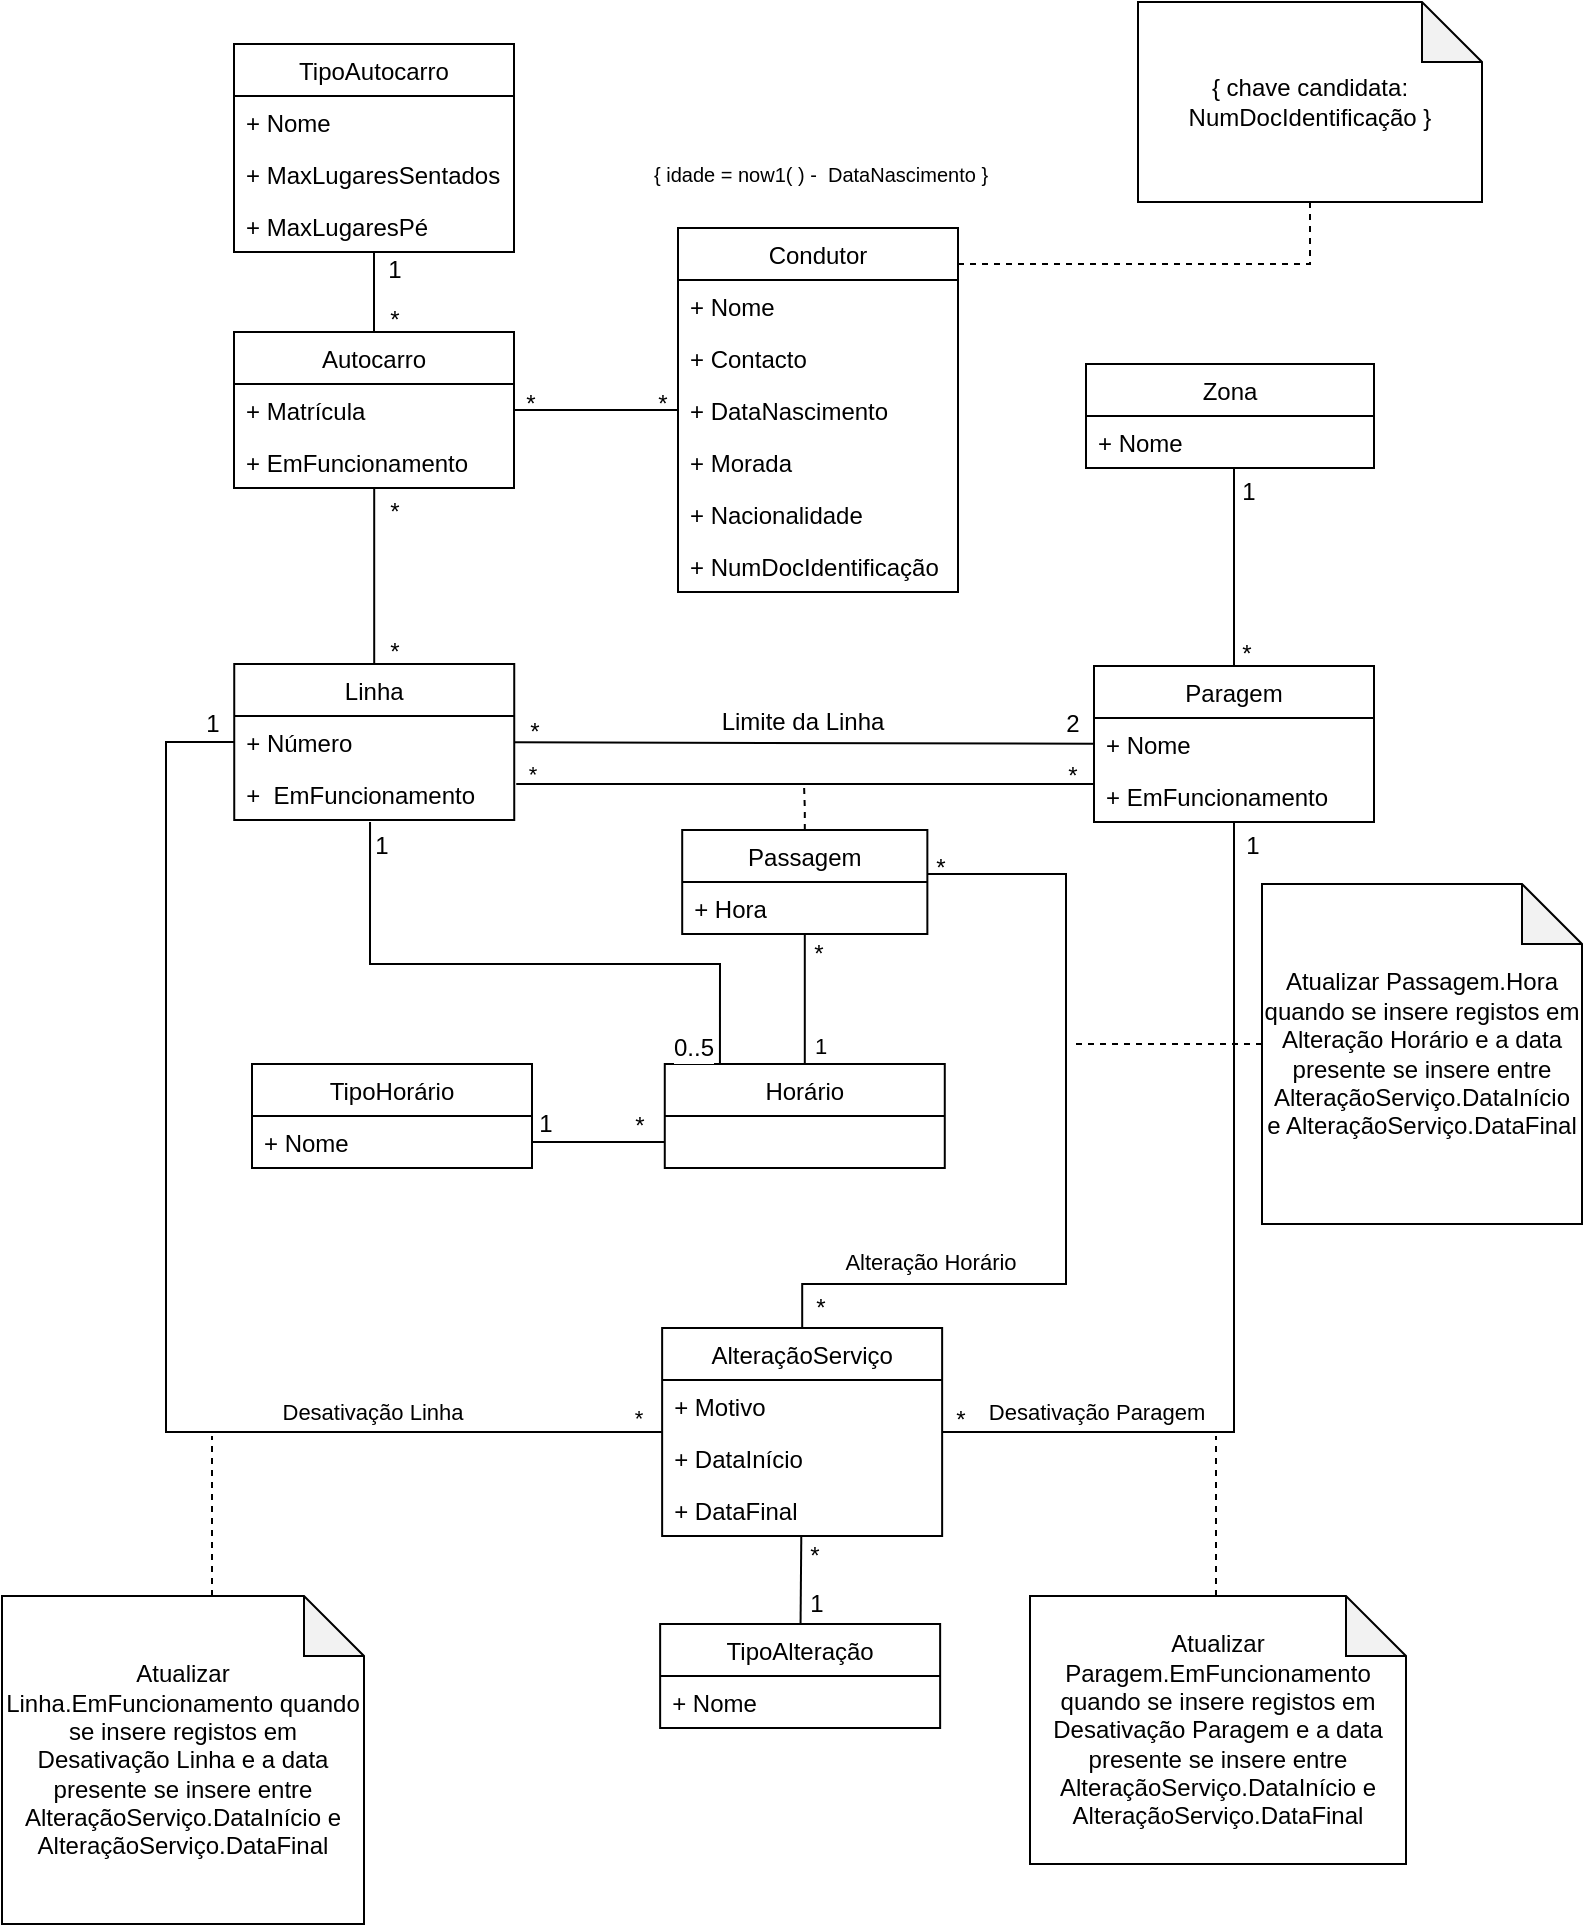 <mxfile version="15.9.4" type="device"><diagram id="NrrWIW0W9ezX7kFCwR0J" name="Page-1"><mxGraphModel dx="1422" dy="794" grid="1" gridSize="10" guides="1" tooltips="1" connect="1" arrows="1" fold="1" page="1" pageScale="1" pageWidth="827" pageHeight="1169" math="0" shadow="0"><root><mxCell id="0"/><mxCell id="1" parent="0"/><mxCell id="xSqrVQJGHvInz2xD6_fo-77" value="Paragem" style="swimlane;fontStyle=0;childLayout=stackLayout;horizontal=1;startSize=26;fillColor=none;horizontalStack=0;resizeParent=1;resizeParentMax=0;resizeLast=0;collapsible=1;marginBottom=0;" parent="1" vertex="1"><mxGeometry x="576" y="381" width="140" height="78" as="geometry"><mxRectangle x="50" y="70" width="80" height="26" as="alternateBounds"/></mxGeometry></mxCell><mxCell id="xSqrVQJGHvInz2xD6_fo-78" value="+ Nome" style="text;strokeColor=none;fillColor=none;align=left;verticalAlign=top;spacingLeft=4;spacingRight=4;overflow=hidden;rotatable=0;points=[[0,0.5],[1,0.5]];portConstraint=eastwest;" parent="xSqrVQJGHvInz2xD6_fo-77" vertex="1"><mxGeometry y="26" width="140" height="26" as="geometry"/></mxCell><mxCell id="xSqrVQJGHvInz2xD6_fo-79" value="+ EmFuncionamento" style="text;strokeColor=none;fillColor=none;align=left;verticalAlign=top;spacingLeft=4;spacingRight=4;overflow=hidden;rotatable=0;points=[[0,0.5],[1,0.5]];portConstraint=eastwest;" parent="xSqrVQJGHvInz2xD6_fo-77" vertex="1"><mxGeometry y="52" width="140" height="26" as="geometry"/></mxCell><mxCell id="xSqrVQJGHvInz2xD6_fo-80" value="Autocarro" style="swimlane;fontStyle=0;childLayout=stackLayout;horizontal=1;startSize=26;fillColor=none;horizontalStack=0;resizeParent=1;resizeParentMax=0;resizeLast=0;collapsible=1;marginBottom=0;" parent="1" vertex="1"><mxGeometry x="146" y="214" width="140" height="78" as="geometry"/></mxCell><mxCell id="xSqrVQJGHvInz2xD6_fo-81" value="+ Matrícula" style="text;strokeColor=none;fillColor=none;align=left;verticalAlign=top;spacingLeft=4;spacingRight=4;overflow=hidden;rotatable=0;points=[[0,0.5],[1,0.5]];portConstraint=eastwest;" parent="xSqrVQJGHvInz2xD6_fo-80" vertex="1"><mxGeometry y="26" width="140" height="26" as="geometry"/></mxCell><mxCell id="xSqrVQJGHvInz2xD6_fo-82" value="+ EmFuncionamento" style="text;strokeColor=none;fillColor=none;align=left;verticalAlign=top;spacingLeft=4;spacingRight=4;overflow=hidden;rotatable=0;points=[[0,0.5],[1,0.5]];portConstraint=eastwest;" parent="xSqrVQJGHvInz2xD6_fo-80" vertex="1"><mxGeometry y="52" width="140" height="26" as="geometry"/></mxCell><mxCell id="xSqrVQJGHvInz2xD6_fo-83" value="Linha" style="swimlane;fontStyle=0;childLayout=stackLayout;horizontal=1;startSize=26;fillColor=none;horizontalStack=0;resizeParent=1;resizeParentMax=0;resizeLast=0;collapsible=1;marginBottom=0;" parent="1" vertex="1"><mxGeometry x="146.12" y="380" width="140" height="78" as="geometry"/></mxCell><mxCell id="xSqrVQJGHvInz2xD6_fo-84" value="+ Número" style="text;strokeColor=none;fillColor=none;align=left;verticalAlign=top;spacingLeft=4;spacingRight=4;overflow=hidden;rotatable=0;points=[[0,0.5],[1,0.5]];portConstraint=eastwest;" parent="xSqrVQJGHvInz2xD6_fo-83" vertex="1"><mxGeometry y="26" width="140" height="26" as="geometry"/></mxCell><mxCell id="xSqrVQJGHvInz2xD6_fo-85" value="+  EmFuncionamento" style="text;strokeColor=none;fillColor=none;align=left;verticalAlign=top;spacingLeft=4;spacingRight=4;overflow=hidden;rotatable=0;points=[[0,0.5],[1,0.5]];portConstraint=eastwest;" parent="xSqrVQJGHvInz2xD6_fo-83" vertex="1"><mxGeometry y="52" width="140" height="26" as="geometry"/></mxCell><mxCell id="xSqrVQJGHvInz2xD6_fo-86" value="Horário" style="swimlane;fontStyle=0;childLayout=stackLayout;horizontal=1;startSize=26;fillColor=none;horizontalStack=0;resizeParent=1;resizeParentMax=0;resizeLast=0;collapsible=1;marginBottom=0;" parent="1" vertex="1"><mxGeometry x="361.39" y="580" width="140" height="52" as="geometry"/></mxCell><mxCell id="xSqrVQJGHvInz2xD6_fo-87" value="Condutor" style="swimlane;fontStyle=0;childLayout=stackLayout;horizontal=1;startSize=26;fillColor=none;horizontalStack=0;resizeParent=1;resizeParentMax=0;resizeLast=0;collapsible=1;marginBottom=0;" parent="1" vertex="1"><mxGeometry x="368" y="162" width="140" height="182" as="geometry"/></mxCell><mxCell id="xSqrVQJGHvInz2xD6_fo-88" value="+ Nome" style="text;strokeColor=none;fillColor=none;align=left;verticalAlign=top;spacingLeft=4;spacingRight=4;overflow=hidden;rotatable=0;points=[[0,0.5],[1,0.5]];portConstraint=eastwest;" parent="xSqrVQJGHvInz2xD6_fo-87" vertex="1"><mxGeometry y="26" width="140" height="26" as="geometry"/></mxCell><mxCell id="xSqrVQJGHvInz2xD6_fo-89" value="+ Contacto" style="text;strokeColor=none;fillColor=none;align=left;verticalAlign=top;spacingLeft=4;spacingRight=4;overflow=hidden;rotatable=0;points=[[0,0.5],[1,0.5]];portConstraint=eastwest;" parent="xSqrVQJGHvInz2xD6_fo-87" vertex="1"><mxGeometry y="52" width="140" height="26" as="geometry"/></mxCell><mxCell id="xSqrVQJGHvInz2xD6_fo-90" value="+ DataNascimento" style="text;strokeColor=none;fillColor=none;align=left;verticalAlign=top;spacingLeft=4;spacingRight=4;overflow=hidden;rotatable=0;points=[[0,0.5],[1,0.5]];portConstraint=eastwest;" parent="xSqrVQJGHvInz2xD6_fo-87" vertex="1"><mxGeometry y="78" width="140" height="26" as="geometry"/></mxCell><mxCell id="xSqrVQJGHvInz2xD6_fo-92" value="+ Morada" style="text;strokeColor=none;fillColor=none;align=left;verticalAlign=top;spacingLeft=4;spacingRight=4;overflow=hidden;rotatable=0;points=[[0,0.5],[1,0.5]];portConstraint=eastwest;" parent="xSqrVQJGHvInz2xD6_fo-87" vertex="1"><mxGeometry y="104" width="140" height="26" as="geometry"/></mxCell><mxCell id="xSqrVQJGHvInz2xD6_fo-93" value="+ Nacionalidade" style="text;strokeColor=none;fillColor=none;align=left;verticalAlign=top;spacingLeft=4;spacingRight=4;overflow=hidden;rotatable=0;points=[[0,0.5],[1,0.5]];portConstraint=eastwest;" parent="xSqrVQJGHvInz2xD6_fo-87" vertex="1"><mxGeometry y="130" width="140" height="26" as="geometry"/></mxCell><mxCell id="xSqrVQJGHvInz2xD6_fo-94" value="+ NumDocIdentificação" style="text;strokeColor=none;fillColor=none;align=left;verticalAlign=top;spacingLeft=4;spacingRight=4;overflow=hidden;rotatable=0;points=[[0,0.5],[1,0.5]];portConstraint=eastwest;" parent="xSqrVQJGHvInz2xD6_fo-87" vertex="1"><mxGeometry y="156" width="140" height="26" as="geometry"/></mxCell><mxCell id="xSqrVQJGHvInz2xD6_fo-95" value="Zona" style="swimlane;fontStyle=0;childLayout=stackLayout;horizontal=1;startSize=26;fillColor=none;horizontalStack=0;resizeParent=1;resizeParentMax=0;resizeLast=0;collapsible=1;marginBottom=0;" parent="1" vertex="1"><mxGeometry x="572" y="230" width="144" height="52" as="geometry"/></mxCell><mxCell id="xSqrVQJGHvInz2xD6_fo-96" value="+ Nome" style="text;strokeColor=none;fillColor=none;align=left;verticalAlign=top;spacingLeft=4;spacingRight=4;overflow=hidden;rotatable=0;points=[[0,0.5],[1,0.5]];portConstraint=eastwest;" parent="xSqrVQJGHvInz2xD6_fo-95" vertex="1"><mxGeometry y="26" width="144" height="26" as="geometry"/></mxCell><mxCell id="xSqrVQJGHvInz2xD6_fo-97" value="AlteraçãoServiço" style="swimlane;fontStyle=0;childLayout=stackLayout;horizontal=1;startSize=26;fillColor=none;horizontalStack=0;resizeParent=1;resizeParentMax=0;resizeLast=0;collapsible=1;marginBottom=0;" parent="1" vertex="1"><mxGeometry x="360.07" y="712.0" width="140" height="104" as="geometry"/></mxCell><mxCell id="xSqrVQJGHvInz2xD6_fo-98" value="+ Motivo" style="text;strokeColor=none;fillColor=none;align=left;verticalAlign=top;spacingLeft=4;spacingRight=4;overflow=hidden;rotatable=0;points=[[0,0.5],[1,0.5]];portConstraint=eastwest;" parent="xSqrVQJGHvInz2xD6_fo-97" vertex="1"><mxGeometry y="26" width="140" height="26" as="geometry"/></mxCell><mxCell id="xSqrVQJGHvInz2xD6_fo-99" value="+ DataInício" style="text;strokeColor=none;fillColor=none;align=left;verticalAlign=top;spacingLeft=4;spacingRight=4;overflow=hidden;rotatable=0;points=[[0,0.5],[1,0.5]];portConstraint=eastwest;" parent="xSqrVQJGHvInz2xD6_fo-97" vertex="1"><mxGeometry y="52" width="140" height="26" as="geometry"/></mxCell><mxCell id="xSqrVQJGHvInz2xD6_fo-100" value="+ DataFinal" style="text;strokeColor=none;fillColor=none;align=left;verticalAlign=top;spacingLeft=4;spacingRight=4;overflow=hidden;rotatable=0;points=[[0,0.5],[1,0.5]];portConstraint=eastwest;" parent="xSqrVQJGHvInz2xD6_fo-97" vertex="1"><mxGeometry y="78" width="140" height="26" as="geometry"/></mxCell><mxCell id="xSqrVQJGHvInz2xD6_fo-101" value="Passagem" style="swimlane;fontStyle=0;childLayout=stackLayout;horizontal=1;startSize=26;fillColor=none;horizontalStack=0;resizeParent=1;resizeParentMax=0;resizeLast=0;collapsible=1;marginBottom=0;" parent="1" vertex="1"><mxGeometry x="370.1" y="463" width="122.58" height="52" as="geometry"/></mxCell><mxCell id="xSqrVQJGHvInz2xD6_fo-102" value="+ Hora" style="text;strokeColor=none;fillColor=none;align=left;verticalAlign=top;spacingLeft=4;spacingRight=4;overflow=hidden;rotatable=0;points=[[0,0.5],[1,0.5]];portConstraint=eastwest;" parent="xSqrVQJGHvInz2xD6_fo-101" vertex="1"><mxGeometry y="26" width="122.58" height="26" as="geometry"/></mxCell><mxCell id="xSqrVQJGHvInz2xD6_fo-103" value="1" style="edgeLabel;html=1;align=center;verticalAlign=middle;resizable=0;points=[];labelBackgroundColor=none;" parent="1" vertex="1" connectable="0"><mxGeometry x="326" y="590.997" as="geometry"><mxPoint x="113" y="-20" as="offset"/></mxGeometry></mxCell><mxCell id="xSqrVQJGHvInz2xD6_fo-104" value="&lt;p style=&quot;font-size: 10px&quot;&gt;&lt;font face=&quot;Helvetica&quot; style=&quot;font-size: 10px&quot;&gt;{ idade =&lt;/font&gt;&lt;span style=&quot;font-family: &amp;#34;helvetica&amp;#34;&quot;&gt;&amp;nbsp;now1( ) -&amp;nbsp; DataNascimento }&lt;/span&gt;&lt;/p&gt;" style="text;html=1;align=center;verticalAlign=middle;resizable=0;points=[];autosize=1;strokeColor=none;fillColor=none;sketch=1;hachureGap=4;fontFamily=Architects Daughter;fontSource=https%3A%2F%2Ffonts.googleapis.com%2Fcss%3Ffamily%3DArchitects%2BDaughter;fontSize=20;" parent="1" vertex="1"><mxGeometry x="349" y="110" width="180" height="50" as="geometry"/></mxCell><mxCell id="xSqrVQJGHvInz2xD6_fo-105" value="*" style="text;html=1;align=center;verticalAlign=middle;resizable=0;points=[];autosize=1;strokeColor=none;fillColor=none;" parent="1" vertex="1"><mxGeometry x="286" y="404" width="20" height="20" as="geometry"/></mxCell><mxCell id="xSqrVQJGHvInz2xD6_fo-106" value="2" style="text;html=1;align=center;verticalAlign=middle;resizable=0;points=[];autosize=1;strokeColor=none;fillColor=none;" parent="1" vertex="1"><mxGeometry x="555" y="400" width="20" height="20" as="geometry"/></mxCell><mxCell id="xSqrVQJGHvInz2xD6_fo-107" value="Limite da Linha" style="text;html=1;align=center;verticalAlign=middle;resizable=0;points=[];autosize=1;strokeColor=none;fillColor=none;" parent="1" vertex="1"><mxGeometry x="380.07" y="399" width="100" height="20" as="geometry"/></mxCell><mxCell id="xSqrVQJGHvInz2xD6_fo-108" value="*" style="edgeLabel;html=1;align=center;verticalAlign=middle;resizable=0;points=[];labelBackgroundColor=none;" parent="1" vertex="1" connectable="0"><mxGeometry x="295.005" y="435" as="geometry"/></mxCell><mxCell id="xSqrVQJGHvInz2xD6_fo-111" value="*" style="text;html=1;align=center;verticalAlign=middle;resizable=0;points=[];autosize=1;strokeColor=none;fillColor=none;" parent="1" vertex="1"><mxGeometry x="428" y="515" width="20" height="20" as="geometry"/></mxCell><mxCell id="xSqrVQJGHvInz2xD6_fo-112" value="TipoAlteração" style="swimlane;fontStyle=0;childLayout=stackLayout;horizontal=1;startSize=26;fillColor=none;horizontalStack=0;resizeParent=1;resizeParentMax=0;resizeLast=0;collapsible=1;marginBottom=0;labelBackgroundColor=none;" parent="1" vertex="1"><mxGeometry x="359.07" y="860" width="140" height="52" as="geometry"/></mxCell><mxCell id="xSqrVQJGHvInz2xD6_fo-113" value="+ Nome" style="text;strokeColor=none;fillColor=none;align=left;verticalAlign=top;spacingLeft=4;spacingRight=4;overflow=hidden;rotatable=0;points=[[0,0.5],[1,0.5]];portConstraint=eastwest;labelBackgroundColor=none;" parent="xSqrVQJGHvInz2xD6_fo-112" vertex="1"><mxGeometry y="26" width="140" height="26" as="geometry"/></mxCell><mxCell id="xSqrVQJGHvInz2xD6_fo-115" value="" style="endArrow=none;html=1;rounded=0;" parent="1" source="xSqrVQJGHvInz2xD6_fo-112" target="xSqrVQJGHvInz2xD6_fo-97" edge="1"><mxGeometry width="50" height="50" relative="1" as="geometry"><mxPoint x="622" y="600" as="sourcePoint"/><mxPoint x="672" y="550" as="targetPoint"/></mxGeometry></mxCell><mxCell id="xSqrVQJGHvInz2xD6_fo-116" value="1" style="text;html=1;align=center;verticalAlign=middle;resizable=0;points=[];autosize=1;strokeColor=none;fillColor=none;" parent="1" vertex="1"><mxGeometry x="427" y="840" width="20" height="20" as="geometry"/></mxCell><mxCell id="xSqrVQJGHvInz2xD6_fo-117" value="*" style="text;html=1;align=center;verticalAlign=middle;resizable=0;points=[];autosize=1;strokeColor=none;fillColor=none;" parent="1" vertex="1"><mxGeometry x="426" y="815.5" width="20" height="20" as="geometry"/></mxCell><mxCell id="xSqrVQJGHvInz2xD6_fo-120" value="" style="endArrow=none;html=1;rounded=0;" parent="1" edge="1"><mxGeometry width="50" height="50" relative="1" as="geometry"><mxPoint x="287.12" y="440" as="sourcePoint"/><mxPoint x="576" y="440" as="targetPoint"/></mxGeometry></mxCell><mxCell id="xSqrVQJGHvInz2xD6_fo-121" value="*" style="text;html=1;align=center;verticalAlign=middle;resizable=0;points=[];autosize=1;strokeColor=none;fillColor=none;" parent="1" vertex="1"><mxGeometry x="555" y="426" width="20" height="20" as="geometry"/></mxCell><mxCell id="xSqrVQJGHvInz2xD6_fo-122" value="" style="endArrow=none;html=1;rounded=0;" parent="1" source="xSqrVQJGHvInz2xD6_fo-83" target="xSqrVQJGHvInz2xD6_fo-77" edge="1"><mxGeometry width="50" height="50" relative="1" as="geometry"><mxPoint x="482" y="450" as="sourcePoint"/><mxPoint x="532" y="400" as="targetPoint"/></mxGeometry></mxCell><mxCell id="xSqrVQJGHvInz2xD6_fo-123" value="*" style="text;html=1;align=center;verticalAlign=middle;resizable=0;points=[];autosize=1;strokeColor=none;fillColor=none;" parent="1" vertex="1"><mxGeometry x="350" y="240" width="20" height="20" as="geometry"/></mxCell><mxCell id="xSqrVQJGHvInz2xD6_fo-124" value="" style="endArrow=none;html=1;rounded=0;edgeStyle=orthogonalEdgeStyle;" parent="1" source="xSqrVQJGHvInz2xD6_fo-83" target="xSqrVQJGHvInz2xD6_fo-80" edge="1"><mxGeometry width="50" height="50" relative="1" as="geometry"><mxPoint x="502" y="350" as="sourcePoint"/><mxPoint x="552" y="300" as="targetPoint"/><Array as="points"><mxPoint x="217" y="325"/></Array></mxGeometry></mxCell><mxCell id="xSqrVQJGHvInz2xD6_fo-125" value="*" style="text;html=1;align=center;verticalAlign=middle;resizable=0;points=[];autosize=1;strokeColor=none;fillColor=none;" parent="1" vertex="1"><mxGeometry x="216" y="294" width="20" height="20" as="geometry"/></mxCell><mxCell id="xSqrVQJGHvInz2xD6_fo-126" value="" style="endArrow=none;html=1;rounded=0;" parent="1" source="xSqrVQJGHvInz2xD6_fo-87" target="xSqrVQJGHvInz2xD6_fo-80" edge="1"><mxGeometry width="50" height="50" relative="1" as="geometry"><mxPoint x="502" y="520" as="sourcePoint"/><mxPoint x="552" y="470" as="targetPoint"/></mxGeometry></mxCell><mxCell id="xSqrVQJGHvInz2xD6_fo-127" value="*" style="text;html=1;align=center;verticalAlign=middle;resizable=0;points=[];autosize=1;strokeColor=none;fillColor=none;" parent="1" vertex="1"><mxGeometry x="216" y="364" width="20" height="20" as="geometry"/></mxCell><mxCell id="xSqrVQJGHvInz2xD6_fo-128" value="*" style="text;html=1;align=center;verticalAlign=middle;resizable=0;points=[];autosize=1;strokeColor=none;fillColor=none;" parent="1" vertex="1"><mxGeometry x="216" y="198" width="20" height="20" as="geometry"/></mxCell><mxCell id="xSqrVQJGHvInz2xD6_fo-129" value="" style="endArrow=none;html=1;rounded=0;edgeStyle=orthogonalEdgeStyle;" parent="1" source="xSqrVQJGHvInz2xD6_fo-86" target="xSqrVQJGHvInz2xD6_fo-101" edge="1"><mxGeometry width="50" height="50" relative="1" as="geometry"><mxPoint x="502" y="520" as="sourcePoint"/><mxPoint x="552" y="470" as="targetPoint"/></mxGeometry></mxCell><mxCell id="xSqrVQJGHvInz2xD6_fo-130" value="" style="endArrow=none;html=1;rounded=0;edgeStyle=orthogonalEdgeStyle;" parent="1" source="xSqrVQJGHvInz2xD6_fo-97" target="xSqrVQJGHvInz2xD6_fo-77" edge="1"><mxGeometry width="50" height="50" relative="1" as="geometry"><mxPoint x="500.07" y="764" as="sourcePoint"/><mxPoint x="650.0" y="459.0" as="targetPoint"/><Array as="points"><mxPoint x="646" y="764"/></Array></mxGeometry></mxCell><mxCell id="xSqrVQJGHvInz2xD6_fo-131" value="Desativação Paragem" style="edgeLabel;html=1;align=center;verticalAlign=middle;resizable=0;points=[];labelBackgroundColor=none;" parent="xSqrVQJGHvInz2xD6_fo-130" vertex="1" connectable="0"><mxGeometry x="-0.636" y="-1" relative="1" as="geometry"><mxPoint x="-5" y="-11" as="offset"/></mxGeometry></mxCell><mxCell id="xSqrVQJGHvInz2xD6_fo-132" value="*" style="text;html=1;align=center;verticalAlign=middle;resizable=0;points=[];autosize=1;strokeColor=none;fillColor=none;" parent="1" vertex="1"><mxGeometry x="499.07" y="748" width="20" height="20" as="geometry"/></mxCell><mxCell id="xSqrVQJGHvInz2xD6_fo-133" value="1" style="text;html=1;align=center;verticalAlign=middle;resizable=0;points=[];autosize=1;strokeColor=none;fillColor=none;" parent="1" vertex="1"><mxGeometry x="645" y="461" width="20" height="20" as="geometry"/></mxCell><mxCell id="xSqrVQJGHvInz2xD6_fo-134" value="" style="endArrow=none;html=1;rounded=0;edgeStyle=orthogonalEdgeStyle;" parent="1" source="xSqrVQJGHvInz2xD6_fo-97" target="xSqrVQJGHvInz2xD6_fo-83" edge="1"><mxGeometry width="50" height="50" relative="1" as="geometry"><mxPoint x="472" y="640" as="sourcePoint"/><mxPoint x="522" y="590" as="targetPoint"/><Array as="points"><mxPoint x="112" y="764"/><mxPoint x="112" y="419"/></Array></mxGeometry></mxCell><mxCell id="xSqrVQJGHvInz2xD6_fo-135" value="*" style="edgeLabel;html=1;align=center;verticalAlign=middle;resizable=0;points=[];labelBackgroundColor=none;" parent="xSqrVQJGHvInz2xD6_fo-134" vertex="1" connectable="0"><mxGeometry x="-0.96" y="1" relative="1" as="geometry"><mxPoint y="-8" as="offset"/></mxGeometry></mxCell><mxCell id="xSqrVQJGHvInz2xD6_fo-136" value="Desativação Linha" style="edgeLabel;html=1;align=center;verticalAlign=middle;resizable=0;points=[];labelBackgroundColor=none;" parent="xSqrVQJGHvInz2xD6_fo-134" vertex="1" connectable="0"><mxGeometry x="-0.564" y="1" relative="1" as="geometry"><mxPoint x="-9" y="-11" as="offset"/></mxGeometry></mxCell><mxCell id="xSqrVQJGHvInz2xD6_fo-137" value="1" style="text;html=1;align=center;verticalAlign=middle;resizable=0;points=[];autosize=1;strokeColor=none;fillColor=none;" parent="1" vertex="1"><mxGeometry x="125" y="400" width="20" height="20" as="geometry"/></mxCell><mxCell id="xSqrVQJGHvInz2xD6_fo-138" value="*" style="text;html=1;align=center;verticalAlign=middle;resizable=0;points=[];autosize=1;strokeColor=none;fillColor=none;" parent="1" vertex="1"><mxGeometry x="429" y="692" width="20" height="20" as="geometry"/></mxCell><mxCell id="xSqrVQJGHvInz2xD6_fo-139" value="" style="endArrow=none;html=1;rounded=0;edgeStyle=orthogonalEdgeStyle;" parent="1" source="xSqrVQJGHvInz2xD6_fo-97" target="xSqrVQJGHvInz2xD6_fo-101" edge="1"><mxGeometry width="50" height="50" relative="1" as="geometry"><mxPoint x="472" y="610" as="sourcePoint"/><mxPoint x="522" y="560" as="targetPoint"/><Array as="points"><mxPoint x="430" y="690"/><mxPoint x="562" y="690"/><mxPoint x="562" y="485"/></Array></mxGeometry></mxCell><mxCell id="xSqrVQJGHvInz2xD6_fo-140" value="Alteração Horário" style="edgeLabel;html=1;align=center;verticalAlign=middle;resizable=0;points=[];labelBackgroundColor=none;" parent="xSqrVQJGHvInz2xD6_fo-139" vertex="1" connectable="0"><mxGeometry x="-0.742" y="3" relative="1" as="geometry"><mxPoint x="31" y="-8" as="offset"/></mxGeometry></mxCell><mxCell id="xSqrVQJGHvInz2xD6_fo-141" value="*" style="text;html=1;align=center;verticalAlign=middle;resizable=0;points=[];autosize=1;strokeColor=none;fillColor=none;" parent="1" vertex="1"><mxGeometry x="489" y="472" width="20" height="20" as="geometry"/></mxCell><mxCell id="xSqrVQJGHvInz2xD6_fo-142" value="" style="endArrow=none;html=1;rounded=0;" parent="1" source="xSqrVQJGHvInz2xD6_fo-80" target="xSqrVQJGHvInz2xD6_fo-143" edge="1"><mxGeometry width="50" height="50" relative="1" as="geometry"><mxPoint x="551" y="360" as="sourcePoint"/><mxPoint x="827" y="179" as="targetPoint"/></mxGeometry></mxCell><mxCell id="xSqrVQJGHvInz2xD6_fo-143" value="TipoAutocarro" style="swimlane;fontStyle=0;childLayout=stackLayout;horizontal=1;startSize=26;fillColor=none;horizontalStack=0;resizeParent=1;resizeParentMax=0;resizeLast=0;collapsible=1;marginBottom=0;labelBackgroundColor=none;" parent="1" vertex="1"><mxGeometry x="146" y="70" width="140" height="104" as="geometry"/></mxCell><mxCell id="xSqrVQJGHvInz2xD6_fo-144" value="+ Nome " style="text;strokeColor=none;fillColor=none;align=left;verticalAlign=top;spacingLeft=4;spacingRight=4;overflow=hidden;rotatable=0;points=[[0,0.5],[1,0.5]];portConstraint=eastwest;labelBackgroundColor=none;" parent="xSqrVQJGHvInz2xD6_fo-143" vertex="1"><mxGeometry y="26" width="140" height="26" as="geometry"/></mxCell><mxCell id="xSqrVQJGHvInz2xD6_fo-145" value="+ MaxLugaresSentados" style="text;strokeColor=none;fillColor=none;align=left;verticalAlign=top;spacingLeft=4;spacingRight=4;overflow=hidden;rotatable=0;points=[[0,0.5],[1,0.5]];portConstraint=eastwest;labelBackgroundColor=none;" parent="xSqrVQJGHvInz2xD6_fo-143" vertex="1"><mxGeometry y="52" width="140" height="26" as="geometry"/></mxCell><mxCell id="xSqrVQJGHvInz2xD6_fo-146" value="+ MaxLugaresPé" style="text;strokeColor=none;fillColor=none;align=left;verticalAlign=top;spacingLeft=4;spacingRight=4;overflow=hidden;rotatable=0;points=[[0,0.5],[1,0.5]];portConstraint=eastwest;labelBackgroundColor=none;" parent="xSqrVQJGHvInz2xD6_fo-143" vertex="1"><mxGeometry y="78" width="140" height="26" as="geometry"/></mxCell><mxCell id="xSqrVQJGHvInz2xD6_fo-147" value="1" style="text;html=1;align=center;verticalAlign=middle;resizable=0;points=[];autosize=1;strokeColor=none;fillColor=none;" parent="1" vertex="1"><mxGeometry x="216" y="173" width="20" height="20" as="geometry"/></mxCell><mxCell id="xSqrVQJGHvInz2xD6_fo-148" value="" style="endArrow=none;dashed=1;html=1;rounded=0;edgeStyle=orthogonalEdgeStyle;" parent="1" source="xSqrVQJGHvInz2xD6_fo-101" edge="1"><mxGeometry width="50" height="50" relative="1" as="geometry"><mxPoint x="431" y="500" as="sourcePoint"/><mxPoint x="431" y="440" as="targetPoint"/></mxGeometry></mxCell><mxCell id="xSqrVQJGHvInz2xD6_fo-149" value="" style="endArrow=none;html=1;rounded=0;edgeStyle=orthogonalEdgeStyle;" parent="1" edge="1"><mxGeometry width="50" height="50" relative="1" as="geometry"><mxPoint x="648" y="381" as="sourcePoint"/><mxPoint x="646" y="282" as="targetPoint"/><Array as="points"><mxPoint x="646" y="381"/></Array></mxGeometry></mxCell><mxCell id="xSqrVQJGHvInz2xD6_fo-150" value="*" style="text;html=1;align=center;verticalAlign=middle;resizable=0;points=[];autosize=1;strokeColor=none;fillColor=none;" parent="1" vertex="1"><mxGeometry x="642" y="365" width="20" height="20" as="geometry"/></mxCell><mxCell id="xSqrVQJGHvInz2xD6_fo-151" value="1" style="text;html=1;align=center;verticalAlign=middle;resizable=0;points=[];autosize=1;strokeColor=none;fillColor=none;" parent="1" vertex="1"><mxGeometry x="643" y="284" width="20" height="20" as="geometry"/></mxCell><mxCell id="xSqrVQJGHvInz2xD6_fo-152" value="*" style="text;html=1;align=center;verticalAlign=middle;resizable=0;points=[];autosize=1;strokeColor=none;fillColor=none;" parent="1" vertex="1"><mxGeometry x="284" y="240" width="20" height="20" as="geometry"/></mxCell><mxCell id="2SVKfKJqSfeLvemSBTUn-1" value="Atualizar Linha.EmFuncionamento quando se insere registos em Desativação Linha e a data presente se insere entre AlteraçãoServiço.DataInício e AlteraçãoServiço.DataFinal" style="shape=note;whiteSpace=wrap;html=1;backgroundOutline=1;darkOpacity=0.05;" parent="1" vertex="1"><mxGeometry x="30" y="846" width="181" height="164" as="geometry"/></mxCell><mxCell id="2SVKfKJqSfeLvemSBTUn-3" value="" style="endArrow=none;dashed=1;html=1;rounded=0;edgeStyle=orthogonalEdgeStyle;" parent="1" source="2SVKfKJqSfeLvemSBTUn-1" edge="1"><mxGeometry width="50" height="50" relative="1" as="geometry"><mxPoint x="340" y="646" as="sourcePoint"/><mxPoint x="135" y="766" as="targetPoint"/><Array as="points"><mxPoint x="135" y="810"/><mxPoint x="135" y="810"/></Array></mxGeometry></mxCell><mxCell id="2SVKfKJqSfeLvemSBTUn-5" value="Atualizar Paragem.EmFuncionamento quando se insere registos em Desativação Paragem&amp;nbsp;e a data presente se insere entre AlteraçãoServiço.DataInício e AlteraçãoServiço.DataFinal" style="shape=note;whiteSpace=wrap;html=1;backgroundOutline=1;darkOpacity=0.05;" parent="1" vertex="1"><mxGeometry x="544" y="846" width="188" height="134" as="geometry"/></mxCell><mxCell id="2SVKfKJqSfeLvemSBTUn-6" value="" style="endArrow=none;dashed=1;html=1;rounded=0;edgeStyle=orthogonalEdgeStyle;" parent="1" source="2SVKfKJqSfeLvemSBTUn-5" edge="1"><mxGeometry width="50" height="50" relative="1" as="geometry"><mxPoint x="842" y="646" as="sourcePoint"/><mxPoint x="637" y="766" as="targetPoint"/><Array as="points"><mxPoint x="637" y="830"/><mxPoint x="637" y="830"/></Array></mxGeometry></mxCell><mxCell id="2SVKfKJqSfeLvemSBTUn-14" value="" style="endArrow=none;dashed=1;html=1;rounded=0;edgeStyle=orthogonalEdgeStyle;" parent="1" source="2SVKfKJqSfeLvemSBTUn-16" edge="1"><mxGeometry width="50" height="50" relative="1" as="geometry"><mxPoint x="754" y="633" as="sourcePoint"/><mxPoint x="564" y="570" as="targetPoint"/><Array as="points"><mxPoint x="564" y="570"/></Array></mxGeometry></mxCell><mxCell id="2SVKfKJqSfeLvemSBTUn-16" value="Atualizar Passagem.Hora quando se insere registos em Alteração Horário&amp;nbsp;e a data presente se insere entre AlteraçãoServiço.DataInício e AlteraçãoServiço.DataFinal" style="shape=note;whiteSpace=wrap;html=1;backgroundOutline=1;darkOpacity=0.05;" parent="1" vertex="1"><mxGeometry x="660" y="490" width="160" height="170" as="geometry"/></mxCell><mxCell id="2SVKfKJqSfeLvemSBTUn-19" value="{ chave candidata: NumDocIdentificação }" style="shape=note;whiteSpace=wrap;html=1;backgroundOutline=1;darkOpacity=0.05;" parent="1" vertex="1"><mxGeometry x="598" y="49" width="172" height="100" as="geometry"/></mxCell><mxCell id="2SVKfKJqSfeLvemSBTUn-20" value="" style="endArrow=none;dashed=1;html=1;rounded=0;edgeStyle=orthogonalEdgeStyle;" parent="1" source="xSqrVQJGHvInz2xD6_fo-87" target="2SVKfKJqSfeLvemSBTUn-19" edge="1"><mxGeometry width="50" height="50" relative="1" as="geometry"><mxPoint x="430" y="140" as="sourcePoint"/><mxPoint x="480" y="90" as="targetPoint"/><Array as="points"><mxPoint x="684" y="180"/></Array></mxGeometry></mxCell><mxCell id="ZzgD47N0sHheoe96zrfL-1" value="TipoHorário" style="swimlane;fontStyle=0;childLayout=stackLayout;horizontal=1;startSize=26;fillColor=none;horizontalStack=0;resizeParent=1;resizeParentMax=0;resizeLast=0;collapsible=1;marginBottom=0;" parent="1" vertex="1"><mxGeometry x="155" y="580" width="140" height="52" as="geometry"/></mxCell><mxCell id="ZzgD47N0sHheoe96zrfL-2" value="+ Nome" style="text;strokeColor=none;fillColor=none;align=left;verticalAlign=top;spacingLeft=4;spacingRight=4;overflow=hidden;rotatable=0;points=[[0,0.5],[1,0.5]];portConstraint=eastwest;" parent="ZzgD47N0sHheoe96zrfL-1" vertex="1"><mxGeometry y="26" width="140" height="26" as="geometry"/></mxCell><mxCell id="ZzgD47N0sHheoe96zrfL-5" value="" style="endArrow=none;html=1;rounded=0;entryX=0;entryY=0.75;entryDx=0;entryDy=0;" parent="1" source="ZzgD47N0sHheoe96zrfL-2" target="xSqrVQJGHvInz2xD6_fo-86" edge="1"><mxGeometry width="50" height="50" relative="1" as="geometry"><mxPoint x="300" y="610" as="sourcePoint"/><mxPoint x="360" y="610" as="targetPoint"/></mxGeometry></mxCell><mxCell id="ZzgD47N0sHheoe96zrfL-6" value="1" style="text;html=1;strokeColor=none;fillColor=none;align=center;verticalAlign=middle;whiteSpace=wrap;rounded=0;" parent="1" vertex="1"><mxGeometry x="272" y="595" width="60" height="30" as="geometry"/></mxCell><mxCell id="ZzgD47N0sHheoe96zrfL-7" value="*" style="text;html=1;strokeColor=none;fillColor=none;align=center;verticalAlign=middle;whiteSpace=wrap;rounded=0;" parent="1" vertex="1"><mxGeometry x="319" y="596" width="60" height="30" as="geometry"/></mxCell><mxCell id="ZzgD47N0sHheoe96zrfL-9" value="" style="endArrow=none;html=1;rounded=0;entryX=0.485;entryY=1.038;entryDx=0;entryDy=0;entryPerimeter=0;exitX=0.197;exitY=0;exitDx=0;exitDy=0;exitPerimeter=0;" parent="1" source="xSqrVQJGHvInz2xD6_fo-86" target="xSqrVQJGHvInz2xD6_fo-85" edge="1"><mxGeometry width="50" height="50" relative="1" as="geometry"><mxPoint x="390" y="630" as="sourcePoint"/><mxPoint x="440" y="580" as="targetPoint"/><Array as="points"><mxPoint x="389" y="530"/><mxPoint x="214" y="530"/></Array></mxGeometry></mxCell><mxCell id="ZzgD47N0sHheoe96zrfL-10" value="1" style="text;html=1;strokeColor=none;fillColor=none;align=center;verticalAlign=middle;whiteSpace=wrap;rounded=0;labelBackgroundColor=#ffffff;" parent="1" vertex="1"><mxGeometry x="190" y="456" width="60" height="30" as="geometry"/></mxCell><mxCell id="ZzgD47N0sHheoe96zrfL-11" value="0..5" style="text;html=1;strokeColor=none;fillColor=none;align=center;verticalAlign=middle;whiteSpace=wrap;rounded=0;labelBackgroundColor=#ffffff;" parent="1" vertex="1"><mxGeometry x="346" y="557" width="60" height="30" as="geometry"/></mxCell></root></mxGraphModel></diagram></mxfile>